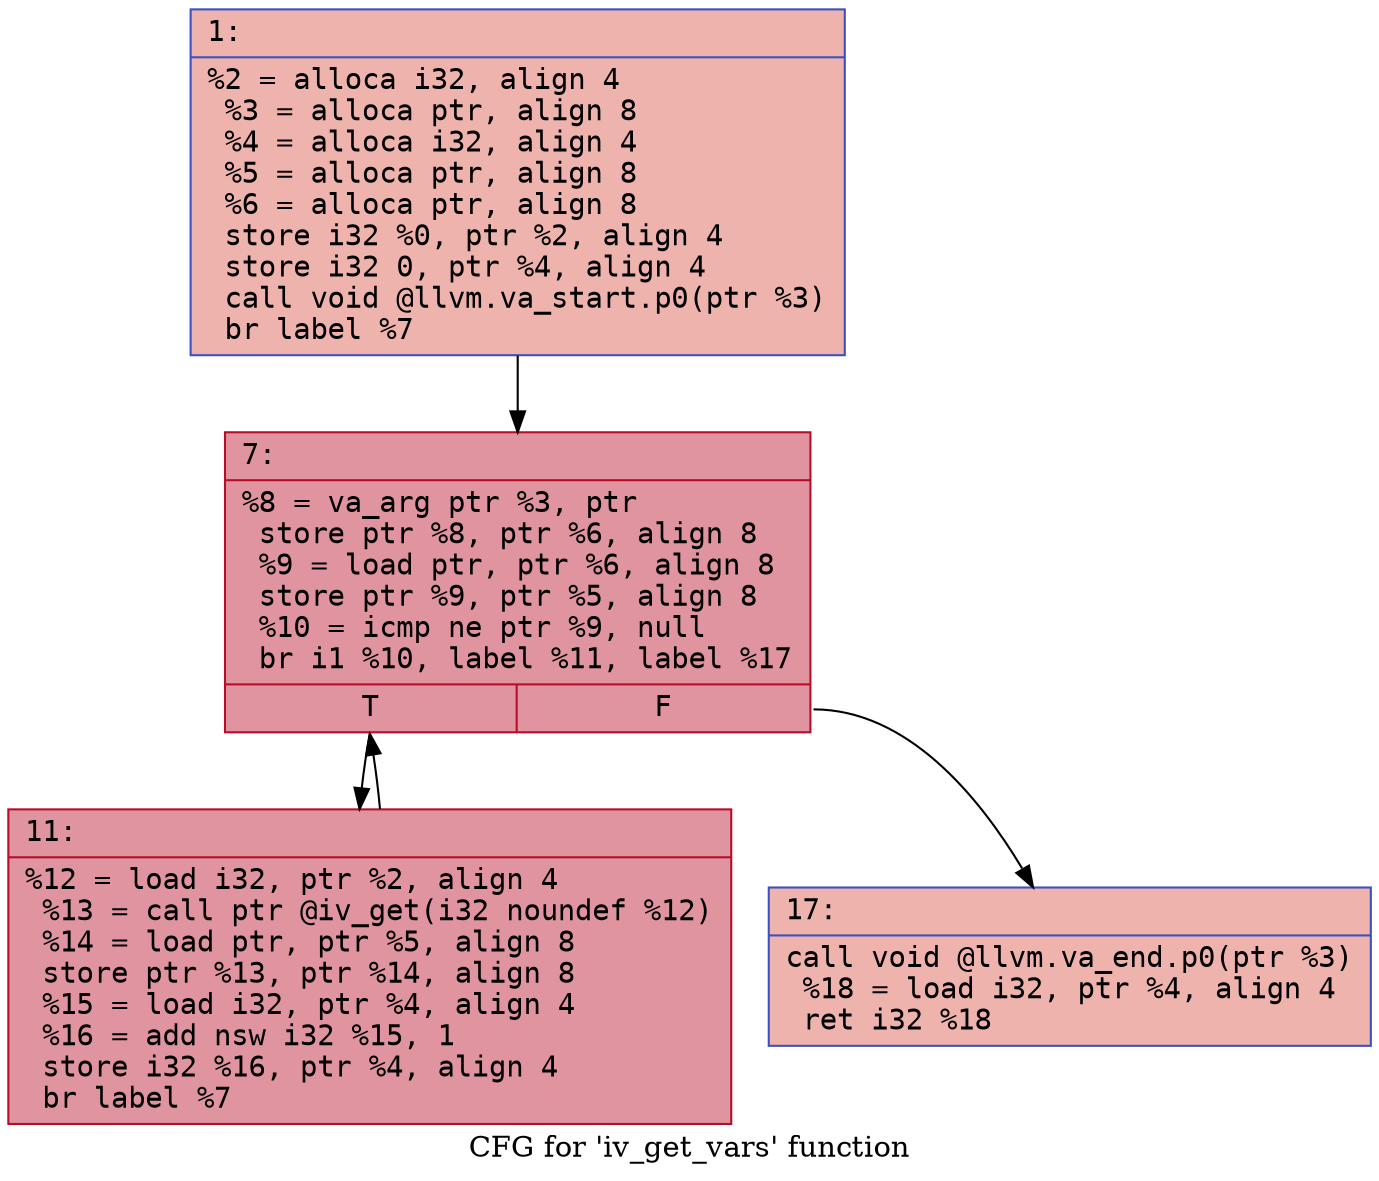 digraph "CFG for 'iv_get_vars' function" {
	label="CFG for 'iv_get_vars' function";

	Node0x6000030924e0 [shape=record,color="#3d50c3ff", style=filled, fillcolor="#d6524470" fontname="Courier",label="{1:\l|  %2 = alloca i32, align 4\l  %3 = alloca ptr, align 8\l  %4 = alloca i32, align 4\l  %5 = alloca ptr, align 8\l  %6 = alloca ptr, align 8\l  store i32 %0, ptr %2, align 4\l  store i32 0, ptr %4, align 4\l  call void @llvm.va_start.p0(ptr %3)\l  br label %7\l}"];
	Node0x6000030924e0 -> Node0x600003092530[tooltip="1 -> 7\nProbability 100.00%" ];
	Node0x600003092530 [shape=record,color="#b70d28ff", style=filled, fillcolor="#b70d2870" fontname="Courier",label="{7:\l|  %8 = va_arg ptr %3, ptr\l  store ptr %8, ptr %6, align 8\l  %9 = load ptr, ptr %6, align 8\l  store ptr %9, ptr %5, align 8\l  %10 = icmp ne ptr %9, null\l  br i1 %10, label %11, label %17\l|{<s0>T|<s1>F}}"];
	Node0x600003092530:s0 -> Node0x600003092580[tooltip="7 -> 11\nProbability 96.88%" ];
	Node0x600003092530:s1 -> Node0x6000030925d0[tooltip="7 -> 17\nProbability 3.12%" ];
	Node0x600003092580 [shape=record,color="#b70d28ff", style=filled, fillcolor="#b70d2870" fontname="Courier",label="{11:\l|  %12 = load i32, ptr %2, align 4\l  %13 = call ptr @iv_get(i32 noundef %12)\l  %14 = load ptr, ptr %5, align 8\l  store ptr %13, ptr %14, align 8\l  %15 = load i32, ptr %4, align 4\l  %16 = add nsw i32 %15, 1\l  store i32 %16, ptr %4, align 4\l  br label %7\l}"];
	Node0x600003092580 -> Node0x600003092530[tooltip="11 -> 7\nProbability 100.00%" ];
	Node0x6000030925d0 [shape=record,color="#3d50c3ff", style=filled, fillcolor="#d6524470" fontname="Courier",label="{17:\l|  call void @llvm.va_end.p0(ptr %3)\l  %18 = load i32, ptr %4, align 4\l  ret i32 %18\l}"];
}
